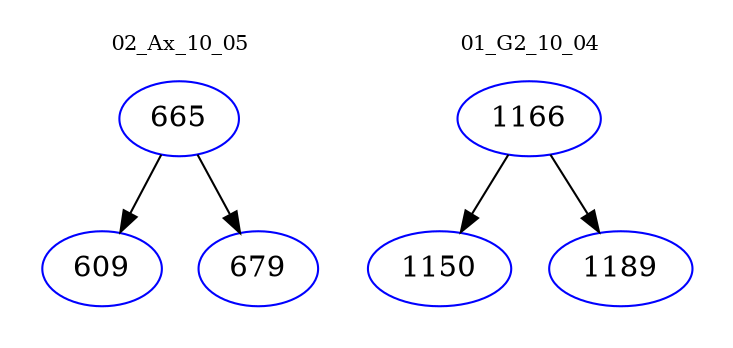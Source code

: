 digraph{
subgraph cluster_0 {
color = white
label = "02_Ax_10_05";
fontsize=10;
T0_665 [label="665", color="blue"]
T0_665 -> T0_609 [color="black"]
T0_609 [label="609", color="blue"]
T0_665 -> T0_679 [color="black"]
T0_679 [label="679", color="blue"]
}
subgraph cluster_1 {
color = white
label = "01_G2_10_04";
fontsize=10;
T1_1166 [label="1166", color="blue"]
T1_1166 -> T1_1150 [color="black"]
T1_1150 [label="1150", color="blue"]
T1_1166 -> T1_1189 [color="black"]
T1_1189 [label="1189", color="blue"]
}
}
